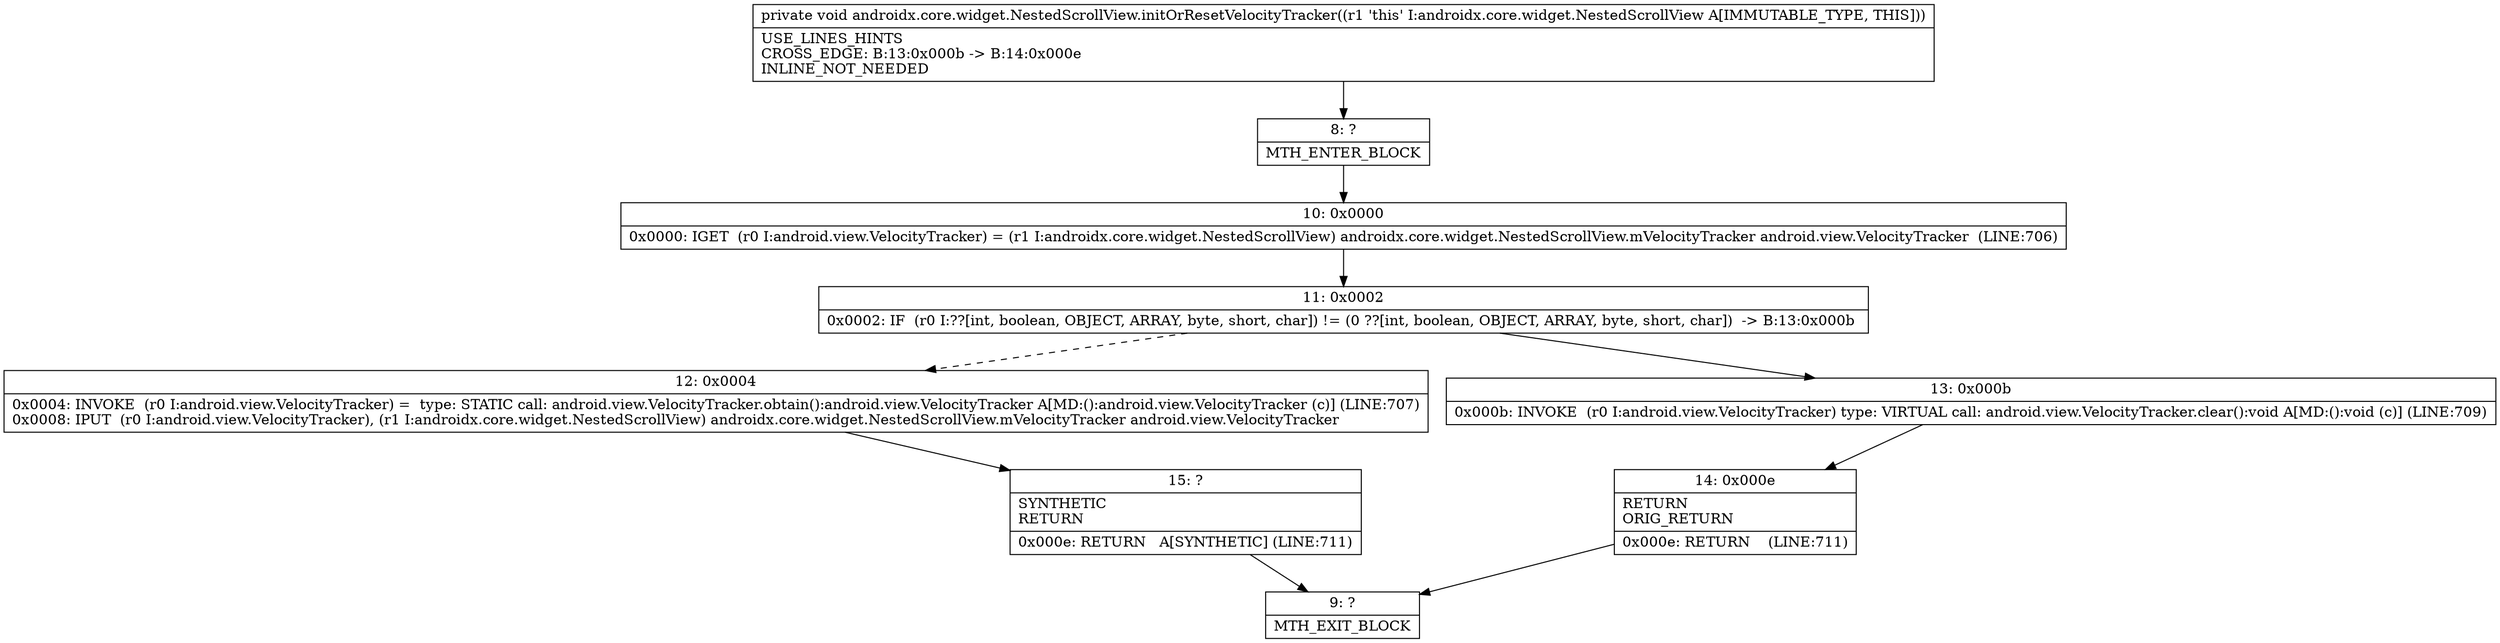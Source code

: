 digraph "CFG forandroidx.core.widget.NestedScrollView.initOrResetVelocityTracker()V" {
Node_8 [shape=record,label="{8\:\ ?|MTH_ENTER_BLOCK\l}"];
Node_10 [shape=record,label="{10\:\ 0x0000|0x0000: IGET  (r0 I:android.view.VelocityTracker) = (r1 I:androidx.core.widget.NestedScrollView) androidx.core.widget.NestedScrollView.mVelocityTracker android.view.VelocityTracker  (LINE:706)\l}"];
Node_11 [shape=record,label="{11\:\ 0x0002|0x0002: IF  (r0 I:??[int, boolean, OBJECT, ARRAY, byte, short, char]) != (0 ??[int, boolean, OBJECT, ARRAY, byte, short, char])  \-\> B:13:0x000b \l}"];
Node_12 [shape=record,label="{12\:\ 0x0004|0x0004: INVOKE  (r0 I:android.view.VelocityTracker) =  type: STATIC call: android.view.VelocityTracker.obtain():android.view.VelocityTracker A[MD:():android.view.VelocityTracker (c)] (LINE:707)\l0x0008: IPUT  (r0 I:android.view.VelocityTracker), (r1 I:androidx.core.widget.NestedScrollView) androidx.core.widget.NestedScrollView.mVelocityTracker android.view.VelocityTracker \l}"];
Node_15 [shape=record,label="{15\:\ ?|SYNTHETIC\lRETURN\l|0x000e: RETURN   A[SYNTHETIC] (LINE:711)\l}"];
Node_9 [shape=record,label="{9\:\ ?|MTH_EXIT_BLOCK\l}"];
Node_13 [shape=record,label="{13\:\ 0x000b|0x000b: INVOKE  (r0 I:android.view.VelocityTracker) type: VIRTUAL call: android.view.VelocityTracker.clear():void A[MD:():void (c)] (LINE:709)\l}"];
Node_14 [shape=record,label="{14\:\ 0x000e|RETURN\lORIG_RETURN\l|0x000e: RETURN    (LINE:711)\l}"];
MethodNode[shape=record,label="{private void androidx.core.widget.NestedScrollView.initOrResetVelocityTracker((r1 'this' I:androidx.core.widget.NestedScrollView A[IMMUTABLE_TYPE, THIS]))  | USE_LINES_HINTS\lCROSS_EDGE: B:13:0x000b \-\> B:14:0x000e\lINLINE_NOT_NEEDED\l}"];
MethodNode -> Node_8;Node_8 -> Node_10;
Node_10 -> Node_11;
Node_11 -> Node_12[style=dashed];
Node_11 -> Node_13;
Node_12 -> Node_15;
Node_15 -> Node_9;
Node_13 -> Node_14;
Node_14 -> Node_9;
}

